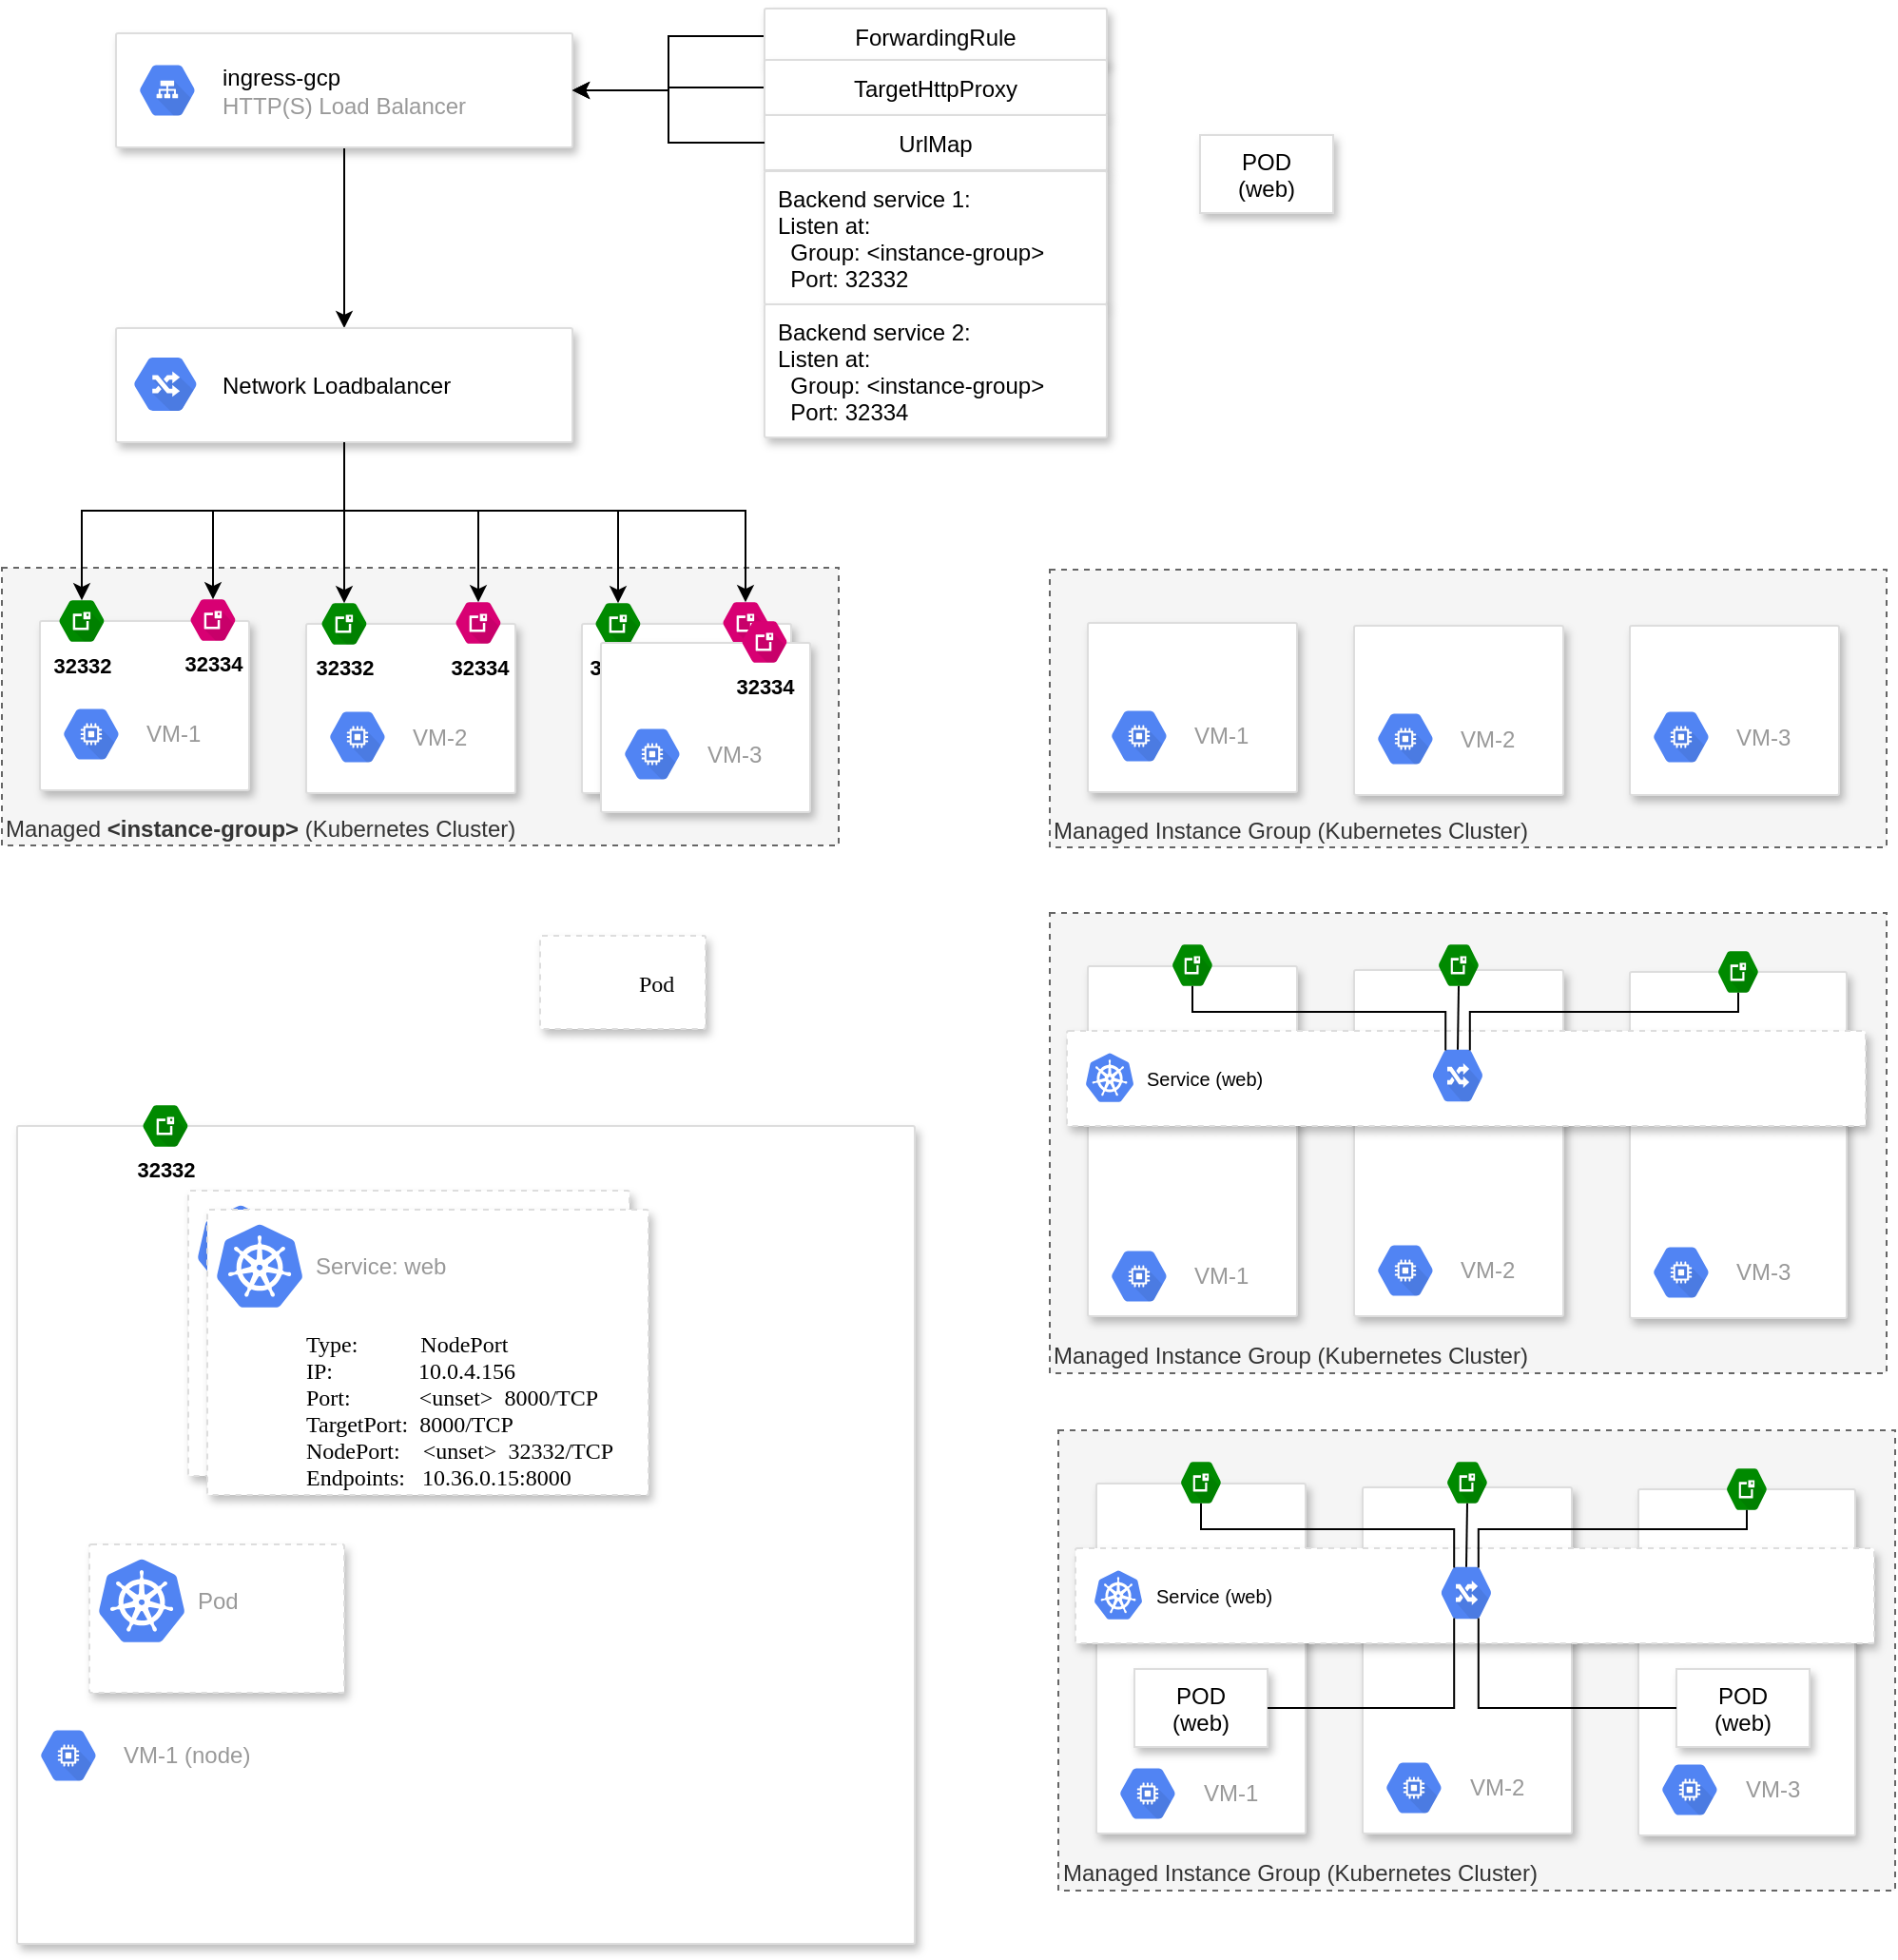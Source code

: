 <mxfile pages="1" version="11.2.7" type="github"><diagram id="d1ab7348-05c3-a1e3-ca4d-12c340fd6b49" name="Page-1"><mxGraphModel dx="1051" dy="752" grid="1" gridSize="10" guides="1" tooltips="1" connect="1" arrows="1" fold="1" page="1" pageScale="1" pageWidth="1169" pageHeight="827" background="#ffffff" math="0" shadow="0"><root><mxCell id="0"/><mxCell id="1" parent="0"/><mxCell id="wJTbubWAjEop2MmSBgXv-2" value="Managed &lt;b&gt;&amp;lt;instance-group&amp;gt;&lt;/b&gt; (Kubernetes Cluster)" style="rounded=0;whiteSpace=wrap;html=1;fillColor=#f5f5f5;dashed=1;strokeColor=#666666;fontColor=#333333;align=left;verticalAlign=bottom;" parent="1" vertex="1"><mxGeometry x="90" y="486.5" width="440" height="146" as="geometry"/></mxCell><mxCell id="wJTbubWAjEop2MmSBgXv-34" value="" style="edgeStyle=orthogonalEdgeStyle;rounded=0;orthogonalLoop=1;jettySize=auto;html=1;fontColor=#000000;entryX=0.5;entryY=0;entryDx=0;entryDy=0;" parent="1" source="9L-gA9MY-_69T6XY2o5v-167" target="9L-gA9MY-_69T6XY2o5v-260" edge="1"><mxGeometry relative="1" as="geometry"><mxPoint x="270" y="345.5" as="targetPoint"/></mxGeometry></mxCell><mxCell id="9L-gA9MY-_69T6XY2o5v-167" value="" style="strokeColor=#dddddd;fillColor=#ffffff;shadow=1;strokeWidth=1;rounded=1;absoluteArcSize=1;arcSize=2;" parent="1" vertex="1"><mxGeometry x="150" y="205.5" width="240" height="60" as="geometry"/></mxCell><mxCell id="9L-gA9MY-_69T6XY2o5v-168" value="&lt;font color=&quot;#000000&quot;&gt;&lt;span&gt;ingress-gcp&lt;/span&gt;&lt;/font&gt;&lt;br&gt;HTTP(S) Load Balancer" style="dashed=0;connectable=0;html=1;fillColor=#5184F3;strokeColor=none;shape=mxgraph.gcp2.hexIcon;prIcon=cloud_load_balancing;part=1;labelPosition=right;verticalLabelPosition=middle;align=left;verticalAlign=middle;spacingLeft=5;fontColor=#999999;fontSize=12;" parent="9L-gA9MY-_69T6XY2o5v-167" vertex="1"><mxGeometry y="0.5" width="44" height="39" relative="1" as="geometry"><mxPoint x="5" y="-19.5" as="offset"/></mxGeometry></mxCell><mxCell id="9L-gA9MY-_69T6XY2o5v-215" value="" style="strokeColor=#dddddd;fillColor=#ffffff;shadow=1;strokeWidth=1;rounded=1;absoluteArcSize=1;arcSize=2;" parent="1" vertex="1"><mxGeometry x="110" y="514.5" width="110" height="89" as="geometry"/></mxCell><mxCell id="9L-gA9MY-_69T6XY2o5v-216" value="VM-1" style="dashed=0;connectable=0;html=1;fillColor=#5184F3;strokeColor=none;shape=mxgraph.gcp2.hexIcon;prIcon=compute_engine;part=1;labelPosition=right;verticalLabelPosition=middle;align=left;verticalAlign=middle;spacingLeft=5;fontColor=#999999;fontSize=12;" parent="9L-gA9MY-_69T6XY2o5v-215" vertex="1"><mxGeometry y="0.5" width="44" height="39" relative="1" as="geometry"><mxPoint x="5" y="-4.5" as="offset"/></mxGeometry></mxCell><mxCell id="9L-gA9MY-_69T6XY2o5v-235" value="32332" style="html=1;fillColor=#008a00;strokeColor=#005700;verticalAlign=top;labelPosition=center;verticalLabelPosition=bottom;align=center;spacingTop=-6;fontSize=11;fontStyle=1;shape=mxgraph.gcp2.hexIcon;prIcon=cloud_external_ip_addresses;fontColor=#000000;" parent="9L-gA9MY-_69T6XY2o5v-215" vertex="1"><mxGeometry x="4" y="-16" width="36" height="32" as="geometry"/></mxCell><mxCell id="9L-gA9MY-_69T6XY2o5v-237" value="32334" style="html=1;fillColor=#d80073;strokeColor=#A50040;verticalAlign=top;labelPosition=center;verticalLabelPosition=bottom;align=center;spacingTop=-6;fontSize=11;fontStyle=1;shape=mxgraph.gcp2.hexIcon;prIcon=cloud_external_ip_addresses;fontColor=#000000;" parent="9L-gA9MY-_69T6XY2o5v-215" vertex="1"><mxGeometry x="73" y="-16.5" width="36" height="32" as="geometry"/></mxCell><mxCell id="9L-gA9MY-_69T6XY2o5v-240" value="" style="strokeColor=#dddddd;fillColor=#ffffff;shadow=1;strokeWidth=1;rounded=1;absoluteArcSize=1;arcSize=2;" parent="1" vertex="1"><mxGeometry x="250" y="516" width="110" height="89" as="geometry"/></mxCell><mxCell id="9L-gA9MY-_69T6XY2o5v-241" value="VM-2" style="dashed=0;connectable=0;html=1;fillColor=#5184F3;strokeColor=none;shape=mxgraph.gcp2.hexIcon;prIcon=compute_engine;part=1;labelPosition=right;verticalLabelPosition=middle;align=left;verticalAlign=middle;spacingLeft=5;fontColor=#999999;fontSize=12;" parent="9L-gA9MY-_69T6XY2o5v-240" vertex="1"><mxGeometry y="0.5" width="44" height="39" relative="1" as="geometry"><mxPoint x="5" y="-4.5" as="offset"/></mxGeometry></mxCell><mxCell id="9L-gA9MY-_69T6XY2o5v-242" value="&lt;font color=&quot;#000000&quot;&gt;32332&lt;/font&gt;" style="html=1;fillColor=#008a00;strokeColor=#005700;verticalAlign=top;labelPosition=center;verticalLabelPosition=bottom;align=center;spacingTop=-6;fontSize=11;fontStyle=1;shape=mxgraph.gcp2.hexIcon;prIcon=cloud_external_ip_addresses;fontColor=#ffffff;" parent="9L-gA9MY-_69T6XY2o5v-240" vertex="1"><mxGeometry x="2" y="-16" width="36" height="32" as="geometry"/></mxCell><mxCell id="9L-gA9MY-_69T6XY2o5v-244" value="" style="strokeColor=#dddddd;fillColor=#ffffff;shadow=1;strokeWidth=1;rounded=1;absoluteArcSize=1;arcSize=2;fontColor=#FFCCE6;" parent="1" vertex="1"><mxGeometry x="395" y="516" width="110" height="89" as="geometry"/></mxCell><mxCell id="9L-gA9MY-_69T6XY2o5v-245" value="VM-3" style="dashed=0;connectable=0;html=1;fillColor=#5184F3;strokeColor=none;shape=mxgraph.gcp2.hexIcon;prIcon=compute_engine;part=1;labelPosition=right;verticalLabelPosition=middle;align=left;verticalAlign=middle;spacingLeft=5;fontColor=#999999;fontSize=12;" parent="9L-gA9MY-_69T6XY2o5v-244" vertex="1"><mxGeometry y="0.5" width="44" height="39" relative="1" as="geometry"><mxPoint x="5" y="-5.5" as="offset"/></mxGeometry></mxCell><mxCell id="9L-gA9MY-_69T6XY2o5v-246" value="32332" style="html=1;fillColor=#008a00;strokeColor=#005700;verticalAlign=top;labelPosition=center;verticalLabelPosition=bottom;align=center;spacingTop=-6;fontSize=11;fontStyle=1;shape=mxgraph.gcp2.hexIcon;prIcon=cloud_external_ip_addresses;fontColor=#000000;" parent="9L-gA9MY-_69T6XY2o5v-244" vertex="1"><mxGeometry x="1" y="-16" width="36" height="32" as="geometry"/></mxCell><mxCell id="9L-gA9MY-_69T6XY2o5v-247" value="&lt;font color=&quot;#000000&quot;&gt;32334&lt;/font&gt;" style="html=1;fillColor=#d80073;strokeColor=#A50040;verticalAlign=top;labelPosition=center;verticalLabelPosition=bottom;align=center;spacingTop=-6;fontSize=11;fontStyle=1;shape=mxgraph.gcp2.hexIcon;prIcon=cloud_external_ip_addresses;fontColor=#ffffff;" parent="9L-gA9MY-_69T6XY2o5v-244" vertex="1"><mxGeometry x="68" y="-16.5" width="36" height="32" as="geometry"/></mxCell><mxCell id="9L-gA9MY-_69T6XY2o5v-265" value="" style="edgeStyle=orthogonalEdgeStyle;rounded=0;orthogonalLoop=1;jettySize=auto;html=1;entryX=0.5;entryY=0.16;entryDx=0;entryDy=0;entryPerimeter=0;" parent="1" target="9L-gA9MY-_69T6XY2o5v-243" edge="1"><mxGeometry relative="1" as="geometry"><Array as="points"><mxPoint x="270" y="420.5"/><mxPoint x="270" y="456.5"/><mxPoint x="341" y="456.5"/></Array><mxPoint x="268" y="420.5" as="sourcePoint"/></mxGeometry></mxCell><mxCell id="9L-gA9MY-_69T6XY2o5v-260" value="" style="strokeColor=#dddddd;fillColor=#ffffff;shadow=1;strokeWidth=1;rounded=1;absoluteArcSize=1;arcSize=2;" parent="1" vertex="1"><mxGeometry x="150" y="360.5" width="240" height="60" as="geometry"/></mxCell><mxCell id="9L-gA9MY-_69T6XY2o5v-261" value="&lt;font color=&quot;#000000&quot;&gt;&lt;span&gt;Network Loadbalancer&lt;/span&gt;&lt;/font&gt;" style="dashed=0;connectable=0;html=1;fillColor=#5184F3;strokeColor=none;shape=mxgraph.gcp2.hexIcon;prIcon=cloud_load_balancing;part=1;labelPosition=right;verticalLabelPosition=middle;align=left;verticalAlign=middle;spacingLeft=5;fontColor=#999999;fontSize=12;" parent="9L-gA9MY-_69T6XY2o5v-260" vertex="1"><mxGeometry y="0.5" width="44" height="39" relative="1" as="geometry"><mxPoint x="5" y="-19.5" as="offset"/></mxGeometry></mxCell><mxCell id="9L-gA9MY-_69T6XY2o5v-262" value="" style="html=1;fillColor=#5184F3;strokeColor=none;verticalAlign=top;labelPosition=center;verticalLabelPosition=bottom;align=center;spacingTop=-6;fontSize=11;fontStyle=1;fontColor=#999999;shape=mxgraph.gcp2.hexIcon;prIcon=cloud_routes" parent="9L-gA9MY-_69T6XY2o5v-260" vertex="1"><mxGeometry x="1" y="9" width="50" height="41" as="geometry"/></mxCell><mxCell id="9L-gA9MY-_69T6XY2o5v-266" value="" style="edgeStyle=orthogonalEdgeStyle;rounded=0;orthogonalLoop=1;jettySize=auto;html=1;entryX=0.5;entryY=0.16;entryDx=0;entryDy=0;entryPerimeter=0;exitX=0.5;exitY=1;exitDx=0;exitDy=0;" parent="1" source="9L-gA9MY-_69T6XY2o5v-260" target="9L-gA9MY-_69T6XY2o5v-246" edge="1"><mxGeometry relative="1" as="geometry"><mxPoint x="278" y="430.5" as="sourcePoint"/><mxPoint x="315" y="513.5" as="targetPoint"/><Array as="points"><mxPoint x="268" y="456.5"/><mxPoint x="413" y="456.5"/></Array></mxGeometry></mxCell><mxCell id="9L-gA9MY-_69T6XY2o5v-267" value="" style="edgeStyle=orthogonalEdgeStyle;rounded=0;orthogonalLoop=1;jettySize=auto;html=1;exitX=0.5;exitY=1;exitDx=0;exitDy=0;entryX=0.5;entryY=0.16;entryDx=0;entryDy=0;entryPerimeter=0;" parent="1" source="9L-gA9MY-_69T6XY2o5v-260" target="9L-gA9MY-_69T6XY2o5v-247" edge="1"><mxGeometry relative="1" as="geometry"><mxPoint x="270" y="426.5" as="sourcePoint"/><mxPoint x="451" y="506.5" as="targetPoint"/><Array as="points"><mxPoint x="270" y="456.5"/><mxPoint x="481" y="456.5"/></Array></mxGeometry></mxCell><mxCell id="9L-gA9MY-_69T6XY2o5v-269" value="" style="edgeStyle=orthogonalEdgeStyle;rounded=0;orthogonalLoop=1;jettySize=auto;html=1;exitX=0.5;exitY=1;exitDx=0;exitDy=0;entryX=0.5;entryY=0.16;entryDx=0;entryDy=0;entryPerimeter=0;" parent="1" source="9L-gA9MY-_69T6XY2o5v-260" target="9L-gA9MY-_69T6XY2o5v-242" edge="1"><mxGeometry relative="1" as="geometry"><mxPoint x="-34" y="414" as="sourcePoint"/><mxPoint x="149" y="500" as="targetPoint"/><Array as="points"><mxPoint x="270" y="466.5"/><mxPoint x="270" y="466.5"/></Array></mxGeometry></mxCell><mxCell id="9L-gA9MY-_69T6XY2o5v-270" value="" style="edgeStyle=orthogonalEdgeStyle;rounded=0;orthogonalLoop=1;jettySize=auto;html=1;exitX=0.5;exitY=1;exitDx=0;exitDy=0;entryX=0.5;entryY=0.16;entryDx=0;entryDy=0;entryPerimeter=0;" parent="1" source="9L-gA9MY-_69T6XY2o5v-260" target="9L-gA9MY-_69T6XY2o5v-237" edge="1"><mxGeometry relative="1" as="geometry"><mxPoint x="278" y="430.5" as="sourcePoint"/><mxPoint x="278" y="515.5" as="targetPoint"/><Array as="points"><mxPoint x="270" y="456.5"/><mxPoint x="201" y="456.5"/></Array></mxGeometry></mxCell><mxCell id="9L-gA9MY-_69T6XY2o5v-271" value="" style="edgeStyle=orthogonalEdgeStyle;rounded=0;orthogonalLoop=1;jettySize=auto;html=1;exitX=0.5;exitY=1;exitDx=0;exitDy=0;entryX=0.5;entryY=0.16;entryDx=0;entryDy=0;entryPerimeter=0;" parent="1" source="9L-gA9MY-_69T6XY2o5v-260" target="9L-gA9MY-_69T6XY2o5v-235" edge="1"><mxGeometry relative="1" as="geometry"><mxPoint x="288" y="440.5" as="sourcePoint"/><mxPoint x="128" y="496.5" as="targetPoint"/><Array as="points"><mxPoint x="270" y="456.5"/><mxPoint x="132" y="456.5"/></Array></mxGeometry></mxCell><mxCell id="wJTbubWAjEop2MmSBgXv-30" value="" style="edgeStyle=orthogonalEdgeStyle;rounded=0;orthogonalLoop=1;jettySize=auto;html=1;fontColor=#000000;entryX=1;entryY=0.5;entryDx=0;entryDy=0;" parent="1" source="wJTbubWAjEop2MmSBgXv-7" target="9L-gA9MY-_69T6XY2o5v-167" edge="1"><mxGeometry relative="1" as="geometry"><mxPoint x="411" y="206.5" as="targetPoint"/></mxGeometry></mxCell><mxCell id="wJTbubWAjEop2MmSBgXv-7" value="ForwardingRule" style="strokeColor=#dddddd;fillColor=#ffffff;shadow=1;strokeWidth=1;rounded=1;absoluteArcSize=1;arcSize=2;" parent="1" vertex="1"><mxGeometry x="491" y="192.5" width="180" height="29" as="geometry"/></mxCell><mxCell id="wJTbubWAjEop2MmSBgXv-28" value="" style="edgeStyle=orthogonalEdgeStyle;rounded=0;orthogonalLoop=1;jettySize=auto;html=1;fontColor=#000000;entryX=1;entryY=0.5;entryDx=0;entryDy=0;" parent="1" source="wJTbubWAjEop2MmSBgXv-6" target="9L-gA9MY-_69T6XY2o5v-167" edge="1"><mxGeometry relative="1" as="geometry"><mxPoint x="411" y="233.5" as="targetPoint"/></mxGeometry></mxCell><mxCell id="wJTbubWAjEop2MmSBgXv-6" value="TargetHttpProxy" style="strokeColor=#dddddd;fillColor=#ffffff;shadow=1;strokeWidth=1;rounded=1;absoluteArcSize=1;arcSize=2;" parent="1" vertex="1"><mxGeometry x="491" y="219.5" width="180" height="29" as="geometry"/></mxCell><mxCell id="wJTbubWAjEop2MmSBgXv-3" value="UrlMap" style="strokeColor=#dddddd;fillColor=#ffffff;shadow=1;strokeWidth=1;rounded=1;absoluteArcSize=1;arcSize=0;" parent="1" vertex="1"><mxGeometry x="491" y="248.5" width="180" height="29" as="geometry"/></mxCell><mxCell id="9L-gA9MY-_69T6XY2o5v-243" value="32334" style="html=1;fillColor=#d80073;strokeColor=#A50040;verticalAlign=top;labelPosition=center;verticalLabelPosition=bottom;align=center;spacingTop=-6;fontSize=11;fontStyle=1;shape=mxgraph.gcp2.hexIcon;prIcon=cloud_external_ip_addresses;fontColor=#000000;" parent="1" vertex="1"><mxGeometry x="322.5" y="499.5" width="36" height="32" as="geometry"/></mxCell><mxCell id="wJTbubWAjEop2MmSBgXv-31" value="" style="edgeStyle=orthogonalEdgeStyle;rounded=0;orthogonalLoop=1;jettySize=auto;html=1;fontColor=#000000;entryX=1;entryY=0.5;entryDx=0;entryDy=0;exitX=0;exitY=0.5;exitDx=0;exitDy=0;" parent="1" source="wJTbubWAjEop2MmSBgXv-3" target="9L-gA9MY-_69T6XY2o5v-167" edge="1"><mxGeometry relative="1" as="geometry"><mxPoint x="501" y="243.5" as="sourcePoint"/><mxPoint x="400" y="245.5" as="targetPoint"/></mxGeometry></mxCell><mxCell id="9L-gA9MY-_69T6XY2o5v-222" value="Backend service 1:&#xa;Listen at:&#xa;  Group: &lt;instance-group&gt;&#xa;  Port: 32332" style="strokeColor=#dddddd;fillColor=#ffffff;shadow=1;strokeWidth=1;rounded=1;absoluteArcSize=1;arcSize=2;align=left;spacingLeft=5;fontStyle=0" parent="1" vertex="1"><mxGeometry x="491" y="278" width="180" height="70" as="geometry"/></mxCell><mxCell id="wJTbubWAjEop2MmSBgXv-11" value="Backend service 2:&#xa;Listen at:&#xa;  Group: &lt;instance-group&gt;&#xa;  Port: 32334" style="strokeColor=#dddddd;fillColor=#ffffff;shadow=1;strokeWidth=1;rounded=1;absoluteArcSize=1;arcSize=2;align=left;spacingLeft=5;fontStyle=0" parent="1" vertex="1"><mxGeometry x="491" y="348" width="180" height="70" as="geometry"/></mxCell><mxCell id="wJTbubWAjEop2MmSBgXv-38" value="" style="strokeColor=#dddddd;fillColor=#ffffff;shadow=1;strokeWidth=1;rounded=1;absoluteArcSize=1;arcSize=2;" parent="1" vertex="1"><mxGeometry x="98" y="780" width="472" height="430" as="geometry"/></mxCell><mxCell id="wJTbubWAjEop2MmSBgXv-39" value="VM-1 (node)" style="dashed=0;connectable=0;html=1;fillColor=#5184F3;strokeColor=none;shape=mxgraph.gcp2.hexIcon;prIcon=compute_engine;part=1;labelPosition=right;verticalLabelPosition=middle;align=left;verticalAlign=middle;spacingLeft=5;fontColor=#999999;fontSize=12;" parent="wJTbubWAjEop2MmSBgXv-38" vertex="1"><mxGeometry y="0.5" width="44" height="39" relative="1" as="geometry"><mxPoint x="5" y="96.5" as="offset"/></mxGeometry></mxCell><mxCell id="wJTbubWAjEop2MmSBgXv-47" value="" style="strokeColor=#dddddd;fillColor=#ffffff;shadow=1;strokeWidth=1;rounded=1;absoluteArcSize=1;arcSize=2;dashed=1;fontColor=#000000;align=left;html=0;spacingRight=0;spacingLeft=50;fontFamily=Lucida Console;verticalAlign=bottom;" parent="wJTbubWAjEop2MmSBgXv-38" vertex="1"><mxGeometry x="38" y="220" width="134" height="78" as="geometry"/></mxCell><mxCell id="wJTbubWAjEop2MmSBgXv-48" value="Pod" style="dashed=0;connectable=0;html=1;fillColor=#5184F3;strokeColor=none;shape=mxgraph.gcp2.kubernetes_logo;part=1;labelPosition=right;verticalLabelPosition=middle;align=left;verticalAlign=middle;spacingLeft=5;fontColor=#999999;fontSize=12;" parent="wJTbubWAjEop2MmSBgXv-47" vertex="1"><mxGeometry width="45" height="43.65" relative="1" as="geometry"><mxPoint x="5" y="7.675" as="offset"/></mxGeometry></mxCell><mxCell id="wJTbubWAjEop2MmSBgXv-40" value="32332" style="html=1;fillColor=#008a00;strokeColor=#005700;verticalAlign=top;labelPosition=center;verticalLabelPosition=bottom;align=center;spacingTop=-6;fontSize=11;fontStyle=1;shape=mxgraph.gcp2.hexIcon;prIcon=cloud_external_ip_addresses;fontColor=#000000;" parent="1" vertex="1"><mxGeometry x="158" y="764" width="36" height="32" as="geometry"/></mxCell><mxCell id="wJTbubWAjEop2MmSBgXv-45" value="Type:           NodePort&#xa;IP:               10.0.4.156&#xa;Port:            &lt;unset&gt;  8000/TCP&#xa;TargetPort:  8000/TCP&#xa;NodePort:    &lt;unset&gt;  32332/TCP&#xa;Endpoints:   10.36.0.15:8000" style="strokeColor=#dddddd;fillColor=#ffffff;shadow=1;strokeWidth=1;rounded=1;absoluteArcSize=1;arcSize=2;dashed=1;fontColor=#000000;align=left;html=0;spacingRight=0;spacingLeft=50;fontFamily=Lucida Console;verticalAlign=bottom;" parent="1" vertex="1"><mxGeometry x="188" y="814" width="232" height="150" as="geometry"/></mxCell><mxCell id="wJTbubWAjEop2MmSBgXv-46" value="Service: web" style="dashed=0;connectable=0;html=1;fillColor=#5184F3;strokeColor=none;shape=mxgraph.gcp2.kubernetes_logo;part=1;labelPosition=right;verticalLabelPosition=middle;align=left;verticalAlign=middle;spacingLeft=5;fontColor=#999999;fontSize=12;" parent="wJTbubWAjEop2MmSBgXv-45" vertex="1"><mxGeometry width="45" height="43.65" relative="1" as="geometry"><mxPoint x="5" y="7.675" as="offset"/></mxGeometry></mxCell><mxCell id="BZu97_cLz0ViRXPYQutP-14" value="Managed Instance Group&amp;nbsp;(Kubernetes Cluster)" style="rounded=0;whiteSpace=wrap;html=1;fillColor=#f5f5f5;dashed=1;strokeColor=#666666;fontColor=#333333;align=left;verticalAlign=bottom;" vertex="1" parent="1"><mxGeometry x="641" y="487.5" width="440" height="146" as="geometry"/></mxCell><mxCell id="BZu97_cLz0ViRXPYQutP-15" value="" style="strokeColor=#dddddd;fillColor=#ffffff;shadow=1;strokeWidth=1;rounded=1;absoluteArcSize=1;arcSize=2;" vertex="1" parent="1"><mxGeometry x="661" y="515.5" width="110" height="89" as="geometry"/></mxCell><mxCell id="BZu97_cLz0ViRXPYQutP-16" value="VM-1" style="dashed=0;connectable=0;html=1;fillColor=#5184F3;strokeColor=none;shape=mxgraph.gcp2.hexIcon;prIcon=compute_engine;part=1;labelPosition=right;verticalLabelPosition=middle;align=left;verticalAlign=middle;spacingLeft=5;fontColor=#999999;fontSize=12;" vertex="1" parent="BZu97_cLz0ViRXPYQutP-15"><mxGeometry y="0.5" width="44" height="39" relative="1" as="geometry"><mxPoint x="5" y="-4.5" as="offset"/></mxGeometry></mxCell><mxCell id="BZu97_cLz0ViRXPYQutP-19" value="" style="strokeColor=#dddddd;fillColor=#ffffff;shadow=1;strokeWidth=1;rounded=1;absoluteArcSize=1;arcSize=2;" vertex="1" parent="1"><mxGeometry x="801" y="517" width="110" height="89" as="geometry"/></mxCell><mxCell id="BZu97_cLz0ViRXPYQutP-20" value="VM-2" style="dashed=0;connectable=0;html=1;fillColor=#5184F3;strokeColor=none;shape=mxgraph.gcp2.hexIcon;prIcon=compute_engine;part=1;labelPosition=right;verticalLabelPosition=middle;align=left;verticalAlign=middle;spacingLeft=5;fontColor=#999999;fontSize=12;" vertex="1" parent="BZu97_cLz0ViRXPYQutP-19"><mxGeometry y="0.5" width="44" height="39" relative="1" as="geometry"><mxPoint x="5" y="-4.5" as="offset"/></mxGeometry></mxCell><mxCell id="BZu97_cLz0ViRXPYQutP-22" value="" style="strokeColor=#dddddd;fillColor=#ffffff;shadow=1;strokeWidth=1;rounded=1;absoluteArcSize=1;arcSize=2;fontColor=#FFCCE6;" vertex="1" parent="1"><mxGeometry x="946" y="517" width="110" height="89" as="geometry"/></mxCell><mxCell id="BZu97_cLz0ViRXPYQutP-23" value="VM-3" style="dashed=0;connectable=0;html=1;fillColor=#5184F3;strokeColor=none;shape=mxgraph.gcp2.hexIcon;prIcon=compute_engine;part=1;labelPosition=right;verticalLabelPosition=middle;align=left;verticalAlign=middle;spacingLeft=5;fontColor=#999999;fontSize=12;" vertex="1" parent="BZu97_cLz0ViRXPYQutP-22"><mxGeometry y="0.5" width="44" height="39" relative="1" as="geometry"><mxPoint x="5" y="-5.5" as="offset"/></mxGeometry></mxCell><mxCell id="BZu97_cLz0ViRXPYQutP-26" value="Managed Instance Group&amp;nbsp;(Kubernetes Cluster)" style="rounded=0;whiteSpace=wrap;html=1;fillColor=#f5f5f5;dashed=1;strokeColor=#666666;fontColor=#333333;align=left;verticalAlign=bottom;" vertex="1" parent="1"><mxGeometry x="641" y="668" width="440" height="242" as="geometry"/></mxCell><mxCell id="BZu97_cLz0ViRXPYQutP-27" value="" style="strokeColor=#dddddd;fillColor=#ffffff;shadow=1;strokeWidth=1;rounded=1;absoluteArcSize=1;arcSize=2;" vertex="1" parent="1"><mxGeometry x="661" y="696" width="110" height="184" as="geometry"/></mxCell><mxCell id="BZu97_cLz0ViRXPYQutP-28" value="VM-1" style="dashed=0;connectable=0;html=1;fillColor=#5184F3;strokeColor=none;shape=mxgraph.gcp2.hexIcon;prIcon=compute_engine;part=1;labelPosition=right;verticalLabelPosition=middle;align=left;verticalAlign=middle;spacingLeft=5;fontColor=#999999;fontSize=12;" vertex="1" parent="BZu97_cLz0ViRXPYQutP-27"><mxGeometry y="0.5" width="44" height="39" relative="1" as="geometry"><mxPoint x="5" y="51.5" as="offset"/></mxGeometry></mxCell><mxCell id="BZu97_cLz0ViRXPYQutP-44" value="" style="html=1;fillColor=#008a00;strokeColor=#005700;verticalAlign=top;labelPosition=center;verticalLabelPosition=bottom;align=center;spacingTop=-6;fontSize=11;fontStyle=1;shape=mxgraph.gcp2.hexIcon;prIcon=cloud_external_ip_addresses;fontColor=#000000;aspect=fixed;" vertex="1" parent="BZu97_cLz0ViRXPYQutP-27"><mxGeometry x="39" y="-16.5" width="32" height="32" as="geometry"/></mxCell><mxCell id="BZu97_cLz0ViRXPYQutP-29" value="" style="strokeColor=#dddddd;fillColor=#ffffff;shadow=1;strokeWidth=1;rounded=1;absoluteArcSize=1;arcSize=2;" vertex="1" parent="1"><mxGeometry x="801" y="698" width="110" height="182" as="geometry"/></mxCell><mxCell id="BZu97_cLz0ViRXPYQutP-30" value="VM-2" style="dashed=0;connectable=0;html=1;fillColor=#5184F3;strokeColor=none;shape=mxgraph.gcp2.hexIcon;prIcon=compute_engine;part=1;labelPosition=right;verticalLabelPosition=middle;align=left;verticalAlign=middle;spacingLeft=5;fontColor=#999999;fontSize=12;" vertex="1" parent="BZu97_cLz0ViRXPYQutP-29"><mxGeometry y="0.5" width="44" height="39" relative="1" as="geometry"><mxPoint x="5" y="47.5" as="offset"/></mxGeometry></mxCell><mxCell id="BZu97_cLz0ViRXPYQutP-50" value="" style="html=1;fillColor=#008a00;strokeColor=#005700;verticalAlign=top;labelPosition=center;verticalLabelPosition=bottom;align=center;spacingTop=-6;fontSize=11;fontStyle=1;shape=mxgraph.gcp2.hexIcon;prIcon=cloud_external_ip_addresses;fontColor=#000000;aspect=fixed;" vertex="1" parent="BZu97_cLz0ViRXPYQutP-29"><mxGeometry x="39" y="-18.5" width="32" height="32" as="geometry"/></mxCell><mxCell id="BZu97_cLz0ViRXPYQutP-31" value="" style="strokeColor=#dddddd;fillColor=#ffffff;shadow=1;strokeWidth=1;rounded=1;absoluteArcSize=1;arcSize=2;fontColor=#FFCCE6;" vertex="1" parent="1"><mxGeometry x="946" y="699" width="114" height="182" as="geometry"/></mxCell><mxCell id="BZu97_cLz0ViRXPYQutP-32" value="VM-3" style="dashed=0;connectable=0;html=1;fillColor=#5184F3;strokeColor=none;shape=mxgraph.gcp2.hexIcon;prIcon=compute_engine;part=1;labelPosition=right;verticalLabelPosition=middle;align=left;verticalAlign=middle;spacingLeft=5;fontColor=#999999;fontSize=12;" vertex="1" parent="BZu97_cLz0ViRXPYQutP-31"><mxGeometry y="0.5" width="44" height="39" relative="1" as="geometry"><mxPoint x="5" y="47.5" as="offset"/></mxGeometry></mxCell><mxCell id="BZu97_cLz0ViRXPYQutP-52" value="" style="html=1;fillColor=#008a00;strokeColor=#005700;verticalAlign=top;labelPosition=center;verticalLabelPosition=bottom;align=center;spacingTop=-6;fontSize=11;fontStyle=1;shape=mxgraph.gcp2.hexIcon;prIcon=cloud_external_ip_addresses;fontColor=#000000;aspect=fixed;" vertex="1" parent="BZu97_cLz0ViRXPYQutP-31"><mxGeometry x="41" y="-16" width="32" height="32" as="geometry"/></mxCell><mxCell id="BZu97_cLz0ViRXPYQutP-33" value="" style="strokeColor=#dddddd;fillColor=#ffffff;shadow=1;strokeWidth=1;rounded=1;absoluteArcSize=1;arcSize=2;fontColor=#FFCCE6;" vertex="1" parent="1"><mxGeometry x="405" y="526" width="110" height="89" as="geometry"/></mxCell><mxCell id="BZu97_cLz0ViRXPYQutP-34" value="VM-3" style="dashed=0;connectable=0;html=1;fillColor=#5184F3;strokeColor=none;shape=mxgraph.gcp2.hexIcon;prIcon=compute_engine;part=1;labelPosition=right;verticalLabelPosition=middle;align=left;verticalAlign=middle;spacingLeft=5;fontColor=#999999;fontSize=12;" vertex="1" parent="BZu97_cLz0ViRXPYQutP-33"><mxGeometry y="0.5" width="44" height="39" relative="1" as="geometry"><mxPoint x="5" y="-5.5" as="offset"/></mxGeometry></mxCell><mxCell id="BZu97_cLz0ViRXPYQutP-36" value="&lt;font color=&quot;#000000&quot;&gt;32334&lt;/font&gt;" style="html=1;fillColor=#d80073;strokeColor=#A50040;verticalAlign=top;labelPosition=center;verticalLabelPosition=bottom;align=center;spacingTop=-6;fontSize=11;fontStyle=1;shape=mxgraph.gcp2.hexIcon;prIcon=cloud_external_ip_addresses;fontColor=#ffffff;" vertex="1" parent="BZu97_cLz0ViRXPYQutP-33"><mxGeometry x="68" y="-16.5" width="36" height="32" as="geometry"/></mxCell><mxCell id="BZu97_cLz0ViRXPYQutP-37" value="Type:           NodePort&#xa;IP:               10.0.4.156&#xa;Port:            &lt;unset&gt;  8000/TCP&#xa;TargetPort:  8000/TCP&#xa;NodePort:    &lt;unset&gt;  32332/TCP&#xa;Endpoints:   10.36.0.15:8000" style="strokeColor=#dddddd;fillColor=#ffffff;shadow=1;strokeWidth=1;rounded=1;absoluteArcSize=1;arcSize=2;dashed=1;fontColor=#000000;align=left;html=0;spacingRight=0;spacingLeft=50;fontFamily=Lucida Console;verticalAlign=bottom;" vertex="1" parent="1"><mxGeometry x="198" y="824" width="232" height="150" as="geometry"/></mxCell><mxCell id="BZu97_cLz0ViRXPYQutP-38" value="Service: web" style="dashed=0;connectable=0;html=1;fillColor=#5184F3;strokeColor=none;shape=mxgraph.gcp2.kubernetes_logo;part=1;labelPosition=right;verticalLabelPosition=middle;align=left;verticalAlign=middle;spacingLeft=5;fontColor=#999999;fontSize=12;" vertex="1" parent="BZu97_cLz0ViRXPYQutP-37"><mxGeometry width="45" height="43.65" relative="1" as="geometry"><mxPoint x="5" y="7.675" as="offset"/></mxGeometry></mxCell><mxCell id="wJTbubWAjEop2MmSBgXv-51" value="" style="strokeColor=#dddddd;fillColor=#ffffff;shadow=1;strokeWidth=1;rounded=1;absoluteArcSize=1;arcSize=2;dashed=1;fontColor=#000000;align=left;html=0;spacingRight=0;spacingLeft=50;fontFamily=Lucida Console;verticalAlign=bottom;spacing=0;" parent="1" vertex="1"><mxGeometry x="650" y="730" width="420" height="50" as="geometry"/></mxCell><mxCell id="wJTbubWAjEop2MmSBgXv-52" value="&lt;font color=&quot;#000000&quot; style=&quot;font-size: 10px&quot;&gt;Service (web)&lt;/font&gt;" style="dashed=0;connectable=0;html=1;fillColor=#5184F3;strokeColor=none;shape=mxgraph.gcp2.kubernetes_logo;part=1;labelPosition=right;verticalLabelPosition=middle;align=left;verticalAlign=middle;spacingLeft=5;fontColor=#999999;fontSize=12;aspect=fixed;" parent="wJTbubWAjEop2MmSBgXv-51" vertex="1"><mxGeometry width="25" height="25.71" relative="1" as="geometry"><mxPoint x="10" y="11.675" as="offset"/></mxGeometry></mxCell><mxCell id="BZu97_cLz0ViRXPYQutP-59" value="" style="html=1;fillColor=#5184F3;strokeColor=none;verticalAlign=top;labelPosition=center;verticalLabelPosition=bottom;align=center;spacingTop=-6;fontSize=11;fontStyle=1;fontColor=#999999;shape=mxgraph.gcp2.hexIcon;prIcon=cloud_routes;aspect=fixed;" vertex="1" parent="wJTbubWAjEop2MmSBgXv-51"><mxGeometry x="185.5" y="3.5" width="40" height="40" as="geometry"/></mxCell><mxCell id="BZu97_cLz0ViRXPYQutP-40" value="Pod" style="strokeColor=#dddddd;fillColor=#ffffff;shadow=1;strokeWidth=1;rounded=1;absoluteArcSize=1;arcSize=2;dashed=1;fontColor=#000000;align=left;html=0;spacingRight=0;spacingLeft=50;fontFamily=Lucida Console;verticalAlign=middle;" vertex="1" parent="1"><mxGeometry x="373" y="680" width="87" height="49" as="geometry"/></mxCell><mxCell id="BZu97_cLz0ViRXPYQutP-53" value="POD &#xa;(web)" style="strokeColor=#dddddd;fillColor=#ffffff;shadow=1;strokeWidth=1;rounded=1;absoluteArcSize=1;arcSize=0;" vertex="1" parent="1"><mxGeometry x="720" y="259" width="70" height="41" as="geometry"/></mxCell><mxCell id="BZu97_cLz0ViRXPYQutP-64" value="" style="edgeStyle=orthogonalEdgeStyle;rounded=0;orthogonalLoop=1;jettySize=auto;html=1;fontSize=10;entryX=0.34;entryY=0.17;entryDx=0;entryDy=0;exitX=0.5;exitY=0.84;exitDx=0;exitDy=0;entryPerimeter=0;startArrow=none;startFill=0;endArrow=none;endFill=0;exitPerimeter=0;" edge="1" parent="1" source="BZu97_cLz0ViRXPYQutP-44" target="BZu97_cLz0ViRXPYQutP-59"><mxGeometry relative="1" as="geometry"><mxPoint x="761.143" y="823.857" as="sourcePoint"/><mxPoint x="862.286" y="776.429" as="targetPoint"/><Array as="points"><mxPoint x="716" y="720"/><mxPoint x="849" y="720"/></Array></mxGeometry></mxCell><mxCell id="BZu97_cLz0ViRXPYQutP-66" value="" style="edgeStyle=orthogonalEdgeStyle;rounded=0;orthogonalLoop=1;jettySize=auto;html=1;fontSize=10;entryX=0.5;entryY=0.84;entryDx=0;entryDy=0;exitX=0.66;exitY=0.17;exitDx=0;exitDy=0;entryPerimeter=0;startArrow=none;startFill=0;endArrow=none;endFill=0;exitPerimeter=0;" edge="1" parent="1" source="BZu97_cLz0ViRXPYQutP-59" target="BZu97_cLz0ViRXPYQutP-52"><mxGeometry relative="1" as="geometry"><mxPoint x="726.286" y="716.429" as="sourcePoint"/><mxPoint x="862.286" y="750.143" as="targetPoint"/><Array as="points"><mxPoint x="862" y="720"/><mxPoint x="1003" y="720"/></Array></mxGeometry></mxCell><mxCell id="BZu97_cLz0ViRXPYQutP-68" value="" style="edgeStyle=orthogonalEdgeStyle;rounded=0;orthogonalLoop=1;jettySize=auto;html=1;startArrow=none;startFill=0;endArrow=none;endFill=0;fontSize=10;entryX=0.5;entryY=0.16;entryDx=0;entryDy=0;entryPerimeter=0;exitX=0.5;exitY=0.84;exitDx=0;exitDy=0;exitPerimeter=0;" edge="1" parent="1" source="BZu97_cLz0ViRXPYQutP-50" target="BZu97_cLz0ViRXPYQutP-59"><mxGeometry relative="1" as="geometry"><mxPoint x="856" y="791.5" as="targetPoint"/></mxGeometry></mxCell><mxCell id="BZu97_cLz0ViRXPYQutP-69" value="Managed Instance Group&amp;nbsp;(Kubernetes Cluster)" style="rounded=0;whiteSpace=wrap;html=1;fillColor=#f5f5f5;dashed=1;strokeColor=#666666;fontColor=#333333;align=left;verticalAlign=bottom;" vertex="1" parent="1"><mxGeometry x="645.5" y="940" width="440" height="242" as="geometry"/></mxCell><mxCell id="BZu97_cLz0ViRXPYQutP-70" value="" style="strokeColor=#dddddd;fillColor=#ffffff;shadow=1;strokeWidth=1;rounded=1;absoluteArcSize=1;arcSize=2;" vertex="1" parent="1"><mxGeometry x="665.5" y="968" width="110" height="184" as="geometry"/></mxCell><mxCell id="BZu97_cLz0ViRXPYQutP-71" value="VM-1" style="dashed=0;connectable=0;html=1;fillColor=#5184F3;strokeColor=none;shape=mxgraph.gcp2.hexIcon;prIcon=compute_engine;part=1;labelPosition=right;verticalLabelPosition=middle;align=left;verticalAlign=middle;spacingLeft=5;fontColor=#999999;fontSize=12;" vertex="1" parent="BZu97_cLz0ViRXPYQutP-70"><mxGeometry y="0.5" width="44" height="39" relative="1" as="geometry"><mxPoint x="5" y="51.5" as="offset"/></mxGeometry></mxCell><mxCell id="BZu97_cLz0ViRXPYQutP-72" value="" style="html=1;fillColor=#008a00;strokeColor=#005700;verticalAlign=top;labelPosition=center;verticalLabelPosition=bottom;align=center;spacingTop=-6;fontSize=11;fontStyle=1;shape=mxgraph.gcp2.hexIcon;prIcon=cloud_external_ip_addresses;fontColor=#000000;aspect=fixed;" vertex="1" parent="BZu97_cLz0ViRXPYQutP-70"><mxGeometry x="39" y="-16.5" width="32" height="32" as="geometry"/></mxCell><mxCell id="BZu97_cLz0ViRXPYQutP-73" value="POD &#xa;(web)" style="strokeColor=#dddddd;fillColor=#ffffff;shadow=1;strokeWidth=1;rounded=1;absoluteArcSize=1;arcSize=0;" vertex="1" parent="BZu97_cLz0ViRXPYQutP-70"><mxGeometry x="20" y="97.5" width="70" height="41" as="geometry"/></mxCell><mxCell id="BZu97_cLz0ViRXPYQutP-74" value="" style="strokeColor=#dddddd;fillColor=#ffffff;shadow=1;strokeWidth=1;rounded=1;absoluteArcSize=1;arcSize=2;" vertex="1" parent="1"><mxGeometry x="805.5" y="970" width="110" height="182" as="geometry"/></mxCell><mxCell id="BZu97_cLz0ViRXPYQutP-75" value="VM-2" style="dashed=0;connectable=0;html=1;fillColor=#5184F3;strokeColor=none;shape=mxgraph.gcp2.hexIcon;prIcon=compute_engine;part=1;labelPosition=right;verticalLabelPosition=middle;align=left;verticalAlign=middle;spacingLeft=5;fontColor=#999999;fontSize=12;" vertex="1" parent="BZu97_cLz0ViRXPYQutP-74"><mxGeometry y="0.5" width="44" height="39" relative="1" as="geometry"><mxPoint x="5" y="47.5" as="offset"/></mxGeometry></mxCell><mxCell id="BZu97_cLz0ViRXPYQutP-76" value="" style="html=1;fillColor=#008a00;strokeColor=#005700;verticalAlign=top;labelPosition=center;verticalLabelPosition=bottom;align=center;spacingTop=-6;fontSize=11;fontStyle=1;shape=mxgraph.gcp2.hexIcon;prIcon=cloud_external_ip_addresses;fontColor=#000000;aspect=fixed;" vertex="1" parent="BZu97_cLz0ViRXPYQutP-74"><mxGeometry x="39" y="-18.5" width="32" height="32" as="geometry"/></mxCell><mxCell id="BZu97_cLz0ViRXPYQutP-77" value="" style="strokeColor=#dddddd;fillColor=#ffffff;shadow=1;strokeWidth=1;rounded=1;absoluteArcSize=1;arcSize=2;fontColor=#FFCCE6;" vertex="1" parent="1"><mxGeometry x="950.5" y="971" width="114" height="182" as="geometry"/></mxCell><mxCell id="BZu97_cLz0ViRXPYQutP-78" value="VM-3" style="dashed=0;connectable=0;html=1;fillColor=#5184F3;strokeColor=none;shape=mxgraph.gcp2.hexIcon;prIcon=compute_engine;part=1;labelPosition=right;verticalLabelPosition=middle;align=left;verticalAlign=middle;spacingLeft=5;fontColor=#999999;fontSize=12;" vertex="1" parent="BZu97_cLz0ViRXPYQutP-77"><mxGeometry y="0.5" width="44" height="39" relative="1" as="geometry"><mxPoint x="5" y="47.5" as="offset"/></mxGeometry></mxCell><mxCell id="BZu97_cLz0ViRXPYQutP-79" value="" style="html=1;fillColor=#008a00;strokeColor=#005700;verticalAlign=top;labelPosition=center;verticalLabelPosition=bottom;align=center;spacingTop=-6;fontSize=11;fontStyle=1;shape=mxgraph.gcp2.hexIcon;prIcon=cloud_external_ip_addresses;fontColor=#000000;aspect=fixed;" vertex="1" parent="BZu97_cLz0ViRXPYQutP-77"><mxGeometry x="41" y="-16" width="32" height="32" as="geometry"/></mxCell><mxCell id="BZu97_cLz0ViRXPYQutP-80" value="POD &#xa;(web)" style="strokeColor=#dddddd;fillColor=#ffffff;shadow=1;strokeWidth=1;rounded=1;absoluteArcSize=1;arcSize=0;" vertex="1" parent="BZu97_cLz0ViRXPYQutP-77"><mxGeometry x="20" y="94.5" width="70" height="41" as="geometry"/></mxCell><mxCell id="BZu97_cLz0ViRXPYQutP-81" value="" style="strokeColor=#dddddd;fillColor=#ffffff;shadow=1;strokeWidth=1;rounded=1;absoluteArcSize=1;arcSize=2;dashed=1;fontColor=#000000;align=left;html=0;spacingRight=0;spacingLeft=50;fontFamily=Lucida Console;verticalAlign=bottom;spacing=0;" vertex="1" parent="1"><mxGeometry x="654.5" y="1002" width="420" height="50" as="geometry"/></mxCell><mxCell id="BZu97_cLz0ViRXPYQutP-82" value="&lt;font color=&quot;#000000&quot; style=&quot;font-size: 10px&quot;&gt;Service (web)&lt;/font&gt;" style="dashed=0;connectable=0;html=1;fillColor=#5184F3;strokeColor=none;shape=mxgraph.gcp2.kubernetes_logo;part=1;labelPosition=right;verticalLabelPosition=middle;align=left;verticalAlign=middle;spacingLeft=5;fontColor=#999999;fontSize=12;aspect=fixed;" vertex="1" parent="BZu97_cLz0ViRXPYQutP-81"><mxGeometry width="25" height="25.71" relative="1" as="geometry"><mxPoint x="10" y="11.675" as="offset"/></mxGeometry></mxCell><mxCell id="BZu97_cLz0ViRXPYQutP-83" value="" style="html=1;fillColor=#5184F3;strokeColor=none;verticalAlign=top;labelPosition=center;verticalLabelPosition=bottom;align=center;spacingTop=-6;fontSize=11;fontStyle=1;fontColor=#999999;shape=mxgraph.gcp2.hexIcon;prIcon=cloud_routes;aspect=fixed;" vertex="1" parent="BZu97_cLz0ViRXPYQutP-81"><mxGeometry x="185.5" y="3.5" width="40" height="40" as="geometry"/></mxCell><mxCell id="BZu97_cLz0ViRXPYQutP-84" value="" style="edgeStyle=orthogonalEdgeStyle;rounded=0;orthogonalLoop=1;jettySize=auto;html=1;fontSize=10;entryX=0.34;entryY=0.83;entryDx=0;entryDy=0;exitX=1;exitY=0.5;exitDx=0;exitDy=0;entryPerimeter=0;startArrow=none;startFill=0;endArrow=none;endFill=0;" edge="1" parent="1" source="BZu97_cLz0ViRXPYQutP-73" target="BZu97_cLz0ViRXPYQutP-83"><mxGeometry relative="1" as="geometry"/></mxCell><mxCell id="BZu97_cLz0ViRXPYQutP-85" value="" style="edgeStyle=orthogonalEdgeStyle;rounded=0;orthogonalLoop=1;jettySize=auto;html=1;fontSize=10;entryX=0.66;entryY=0.83;entryDx=0;entryDy=0;exitX=0;exitY=0.5;exitDx=0;exitDy=0;entryPerimeter=0;startArrow=none;startFill=0;endArrow=none;endFill=0;" edge="1" parent="1" source="BZu97_cLz0ViRXPYQutP-80" target="BZu97_cLz0ViRXPYQutP-83"><mxGeometry relative="1" as="geometry"><mxPoint x="765.643" y="1095.857" as="sourcePoint"/><mxPoint x="873.071" y="1049" as="targetPoint"/></mxGeometry></mxCell><mxCell id="BZu97_cLz0ViRXPYQutP-86" value="" style="edgeStyle=orthogonalEdgeStyle;rounded=0;orthogonalLoop=1;jettySize=auto;html=1;fontSize=10;entryX=0.34;entryY=0.17;entryDx=0;entryDy=0;exitX=0.5;exitY=0.84;exitDx=0;exitDy=0;entryPerimeter=0;startArrow=none;startFill=0;endArrow=none;endFill=0;exitPerimeter=0;" edge="1" parent="1" source="BZu97_cLz0ViRXPYQutP-72" target="BZu97_cLz0ViRXPYQutP-83"><mxGeometry relative="1" as="geometry"><mxPoint x="765.643" y="1095.857" as="sourcePoint"/><mxPoint x="866.786" y="1048.429" as="targetPoint"/><Array as="points"><mxPoint x="720.5" y="992"/><mxPoint x="853.5" y="992"/></Array></mxGeometry></mxCell><mxCell id="BZu97_cLz0ViRXPYQutP-87" value="" style="edgeStyle=orthogonalEdgeStyle;rounded=0;orthogonalLoop=1;jettySize=auto;html=1;fontSize=10;entryX=0.5;entryY=0.84;entryDx=0;entryDy=0;exitX=0.66;exitY=0.17;exitDx=0;exitDy=0;entryPerimeter=0;startArrow=none;startFill=0;endArrow=none;endFill=0;exitPerimeter=0;" edge="1" parent="1" source="BZu97_cLz0ViRXPYQutP-83" target="BZu97_cLz0ViRXPYQutP-79"><mxGeometry relative="1" as="geometry"><mxPoint x="730.786" y="988.429" as="sourcePoint"/><mxPoint x="866.786" y="1022.143" as="targetPoint"/><Array as="points"><mxPoint x="866.5" y="992"/><mxPoint x="1007.5" y="992"/></Array></mxGeometry></mxCell><mxCell id="BZu97_cLz0ViRXPYQutP-88" value="" style="edgeStyle=orthogonalEdgeStyle;rounded=0;orthogonalLoop=1;jettySize=auto;html=1;startArrow=none;startFill=0;endArrow=none;endFill=0;fontSize=10;entryX=0.5;entryY=0.16;entryDx=0;entryDy=0;entryPerimeter=0;exitX=0.5;exitY=0.84;exitDx=0;exitDy=0;exitPerimeter=0;" edge="1" parent="1" source="BZu97_cLz0ViRXPYQutP-76" target="BZu97_cLz0ViRXPYQutP-83"><mxGeometry relative="1" as="geometry"><mxPoint x="860.5" y="1063.5" as="targetPoint"/></mxGeometry></mxCell></root></mxGraphModel></diagram></mxfile>